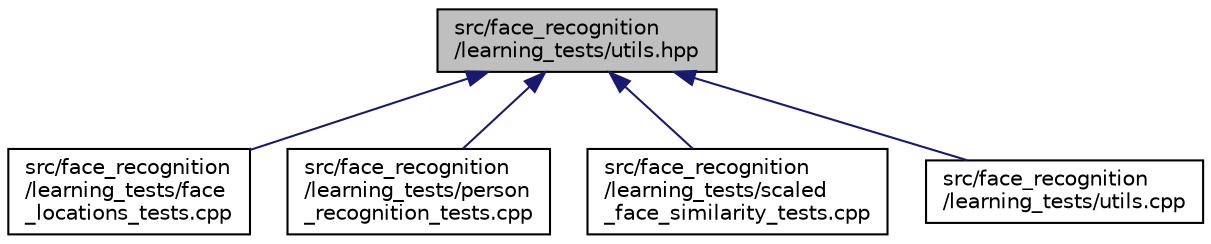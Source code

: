 digraph "src/face_recognition/learning_tests/utils.hpp"
{
 // LATEX_PDF_SIZE
  edge [fontname="Helvetica",fontsize="10",labelfontname="Helvetica",labelfontsize="10"];
  node [fontname="Helvetica",fontsize="10",shape=record];
  Node1 [label="src/face_recognition\l/learning_tests/utils.hpp",height=0.2,width=0.4,color="black", fillcolor="grey75", style="filled", fontcolor="black",tooltip=" "];
  Node1 -> Node2 [dir="back",color="midnightblue",fontsize="10",style="solid",fontname="Helvetica"];
  Node2 [label="src/face_recognition\l/learning_tests/face\l_locations_tests.cpp",height=0.2,width=0.4,color="black", fillcolor="white", style="filled",URL="$face__locations__tests_8cpp.html",tooltip=" "];
  Node1 -> Node3 [dir="back",color="midnightblue",fontsize="10",style="solid",fontname="Helvetica"];
  Node3 [label="src/face_recognition\l/learning_tests/person\l_recognition_tests.cpp",height=0.2,width=0.4,color="black", fillcolor="white", style="filled",URL="$person__recognition__tests_8cpp.html",tooltip=" "];
  Node1 -> Node4 [dir="back",color="midnightblue",fontsize="10",style="solid",fontname="Helvetica"];
  Node4 [label="src/face_recognition\l/learning_tests/scaled\l_face_similarity_tests.cpp",height=0.2,width=0.4,color="black", fillcolor="white", style="filled",URL="$scaled__face__similarity__tests_8cpp.html",tooltip=" "];
  Node1 -> Node5 [dir="back",color="midnightblue",fontsize="10",style="solid",fontname="Helvetica"];
  Node5 [label="src/face_recognition\l/learning_tests/utils.cpp",height=0.2,width=0.4,color="black", fillcolor="white", style="filled",URL="$face__recognition_2learning__tests_2utils_8cpp.html",tooltip=" "];
}
